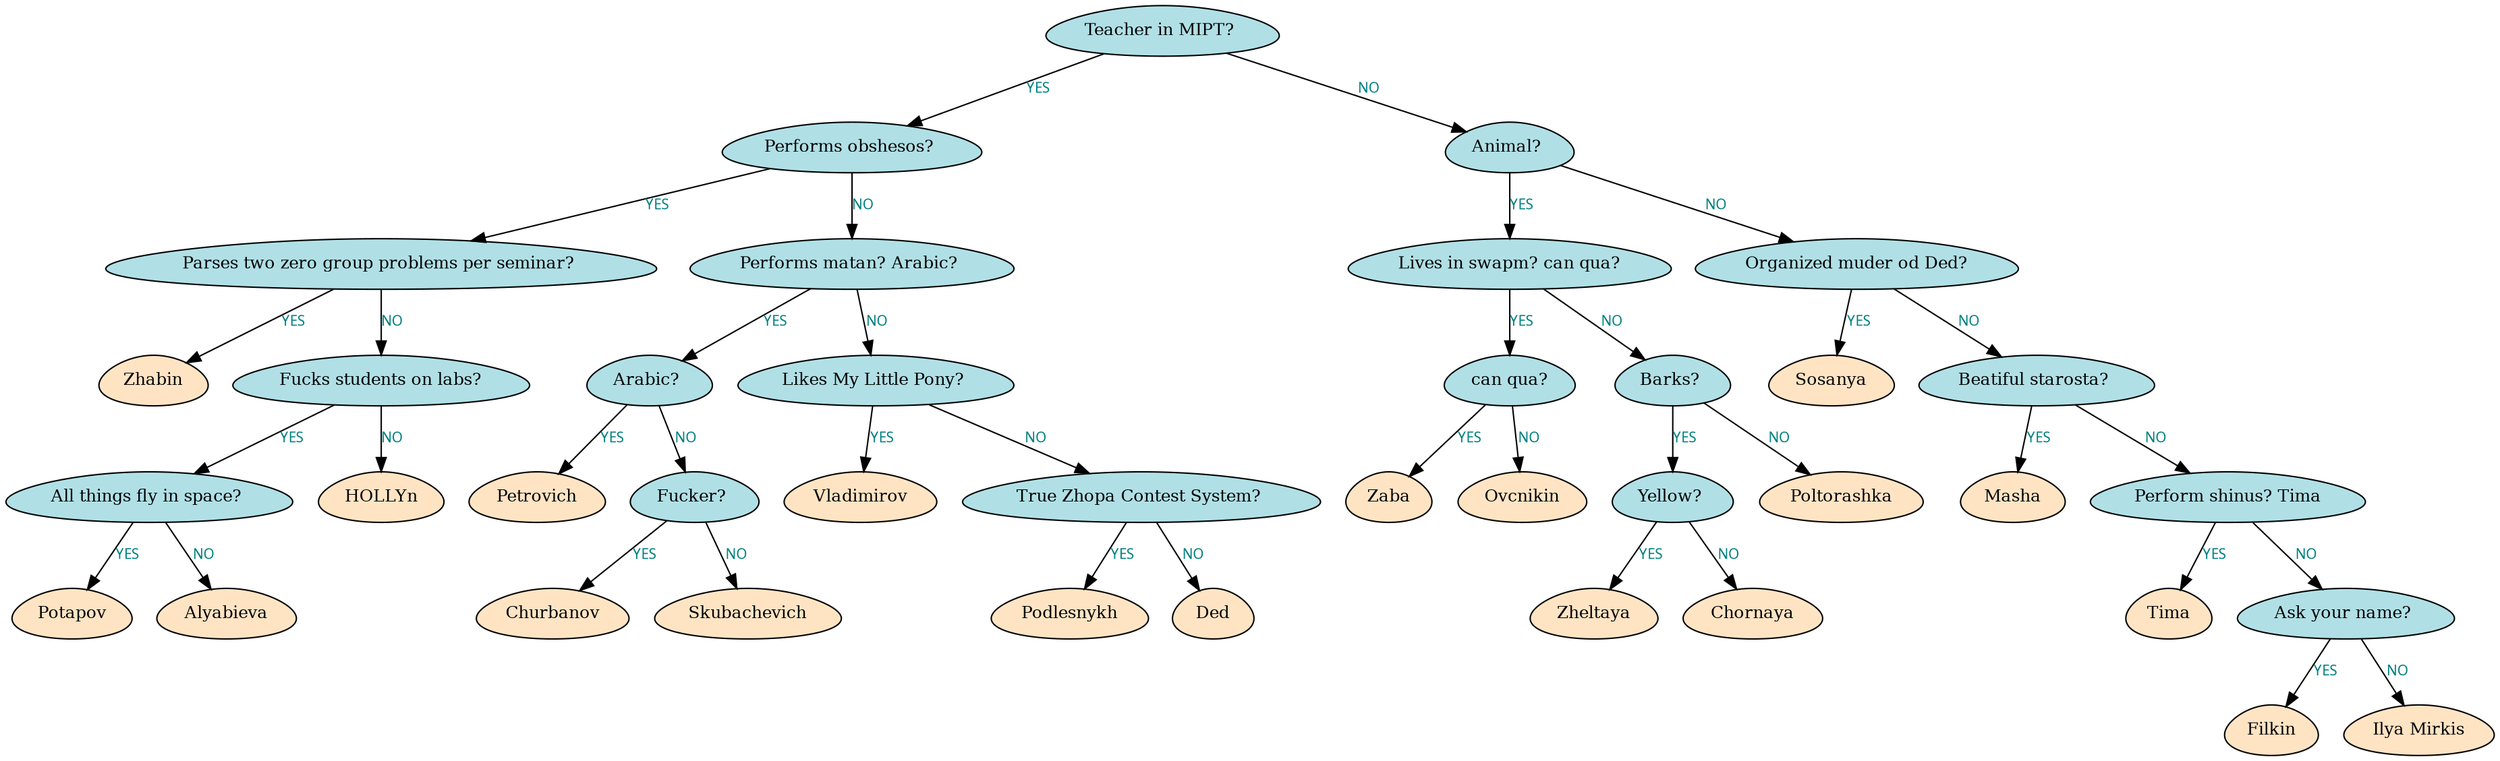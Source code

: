 digraph AKINATOR
{
	graph [dpi = 200];
	rankdir = HR;

	subgraph TREE
	{
		node [shape = egg, style = "filled", fillcolor = "bisque", fontcolor = "black", fontsize = 12];
		edge [color = "black", fontcolor = "teal", fontsize = 10, fontname = "Impact"];

		node_0x7f96a86044e0 [label = "Teacher in MIPT? ", fillcolor = "powderblue"];
		node_0x7f96a8604500 [label = "Performs obshesos? ", fillcolor = "powderblue"];
		node_0x7f96a86045c0 [label = "Parses two zero group problems per seminar? ", fillcolor = "powderblue"];
		node_0x7f96a8604680 [label = "Zhabin"];
		node_0x7f96a8604740 [label = "Fucks students on labs?", fillcolor = "powderblue"];
		node_0x7f96a8604800 [label = "All things fly in space? ", fillcolor = "powderblue"];
		node_0x7f96a86048c0 [label = "Potapov"];
		node_0x7f96a8604980 [label = "Alyabieva"];
		node_0x7f96a8604a40 [label = "HOLLYn"];
		node_0x7f96a8604b00 [label = "Performs matan? Arabic? ", fillcolor = "powderblue"];
		node_0x7f96a8604bc0 [label = "Arabic? ", fillcolor = "powderblue"];
		node_0x7f96a8604c80 [label = "Petrovich"];
		node_0x7f96a8604d40 [label = "Fucker? ", fillcolor = "powderblue"];
		node_0x7f96a8604e00 [label = "Churbanov"];
		node_0x7f96a8604ec0 [label = "Skubachevich"];
		node_0x7f96a8604f80 [label = "Likes My Little Pony? ", fillcolor = "powderblue"];
		node_0x7f96a8605040 [label = "Vladimirov"];
		node_0x7f96a8605100 [label = "True Zhopa Contest System? ", fillcolor = "powderblue"];
		node_0x7f96a86051c0 [label = "Podlesnykh"];
		node_0x7f96a8605280 [label = "Ded"];
		node_0x7f96a8605340 [label = "Animal? ", fillcolor = "powderblue"];
		node_0x7f96a8605400 [label = "Lives in swapm? can qua?", fillcolor = "powderblue"];
		node_0x7f96a86054c0 [label = "can qua?", fillcolor = "powderblue"];
		node_0x7f96a8605580 [label = "Zaba"];
		node_0x7f96a8605640 [label = "Ovcnikin"];
		node_0x7f96a8605700 [label = "Barks? ", fillcolor = "powderblue"];
		node_0x7f96a86057c0 [label = "Yellow? ", fillcolor = "powderblue"];
		node_0x7f96a8605880 [label = "Zheltaya"];
		node_0x7f96a8605940 [label = "Chornaya"];
		node_0x7f96a8605a00 [label = "Poltorashka"];
		node_0x7f96a8605ac0 [label = "Organized muder od Ded?", fillcolor = "powderblue"];
		node_0x7f96a8605b80 [label = "Sosanya"];
		node_0x7f96a8605c40 [label = "Beatiful starosta? ", fillcolor = "powderblue"];
		node_0x7f96a8605d00 [label = "Masha"];
		node_0x7f96a8605dc0 [label = "Perform shinus? Tima", fillcolor = "powderblue"];
		node_0x7f96a8605e80 [label = "Tima"];
		node_0x7f96a8605f40 [label = "Ask your name? ", fillcolor = "powderblue"];
		node_0x7f96a8606000 [label = "Filkin"];
		node_0x7f96a86060c0 [label = "Ilya Mirkis"];

		node_0x7f96a86044e0 -> node_0x7f96a8604500 [label = "YES"];
		node_0x7f96a86044e0 -> node_0x7f96a8605340 [label = "NO"];
		node_0x7f96a8604500 -> node_0x7f96a86045c0 [label = "YES"];
		node_0x7f96a8604500 -> node_0x7f96a8604b00 [label = "NO"];
		node_0x7f96a86045c0 -> node_0x7f96a8604680 [label = "YES"];
		node_0x7f96a86045c0 -> node_0x7f96a8604740 [label = "NO"];
		node_0x7f96a8604740 -> node_0x7f96a8604800 [label = "YES"];
		node_0x7f96a8604740 -> node_0x7f96a8604a40 [label = "NO"];
		node_0x7f96a8604800 -> node_0x7f96a86048c0 [label = "YES"];
		node_0x7f96a8604800 -> node_0x7f96a8604980 [label = "NO"];
		node_0x7f96a8604b00 -> node_0x7f96a8604bc0 [label = "YES"];
		node_0x7f96a8604b00 -> node_0x7f96a8604f80 [label = "NO"];
		node_0x7f96a8604bc0 -> node_0x7f96a8604c80 [label = "YES"];
		node_0x7f96a8604bc0 -> node_0x7f96a8604d40 [label = "NO"];
		node_0x7f96a8604d40 -> node_0x7f96a8604e00 [label = "YES"];
		node_0x7f96a8604d40 -> node_0x7f96a8604ec0 [label = "NO"];
		node_0x7f96a8604f80 -> node_0x7f96a8605040 [label = "YES"];
		node_0x7f96a8604f80 -> node_0x7f96a8605100 [label = "NO"];
		node_0x7f96a8605100 -> node_0x7f96a86051c0 [label = "YES"];
		node_0x7f96a8605100 -> node_0x7f96a8605280 [label = "NO"];
		node_0x7f96a8605340 -> node_0x7f96a8605400 [label = "YES"];
		node_0x7f96a8605340 -> node_0x7f96a8605ac0 [label = "NO"];
		node_0x7f96a8605400 -> node_0x7f96a86054c0 [label = "YES"];
		node_0x7f96a8605400 -> node_0x7f96a8605700 [label = "NO"];
		node_0x7f96a86054c0 -> node_0x7f96a8605580 [label = "YES"];
		node_0x7f96a86054c0 -> node_0x7f96a8605640 [label = "NO"];
		node_0x7f96a8605700 -> node_0x7f96a86057c0 [label = "YES"];
		node_0x7f96a8605700 -> node_0x7f96a8605a00 [label = "NO"];
		node_0x7f96a86057c0 -> node_0x7f96a8605880 [label = "YES"];
		node_0x7f96a86057c0 -> node_0x7f96a8605940 [label = "NO"];
		node_0x7f96a8605ac0 -> node_0x7f96a8605b80 [label = "YES"];
		node_0x7f96a8605ac0 -> node_0x7f96a8605c40 [label = "NO"];
		node_0x7f96a8605c40 -> node_0x7f96a8605d00 [label = "YES"];
		node_0x7f96a8605c40 -> node_0x7f96a8605dc0 [label = "NO"];
		node_0x7f96a8605dc0 -> node_0x7f96a8605e80 [label = "YES"];
		node_0x7f96a8605dc0 -> node_0x7f96a8605f40 [label = "NO"];
		node_0x7f96a8605f40 -> node_0x7f96a8606000 [label = "YES"];
		node_0x7f96a8605f40 -> node_0x7f96a86060c0 [label = "NO"];
	}
}

